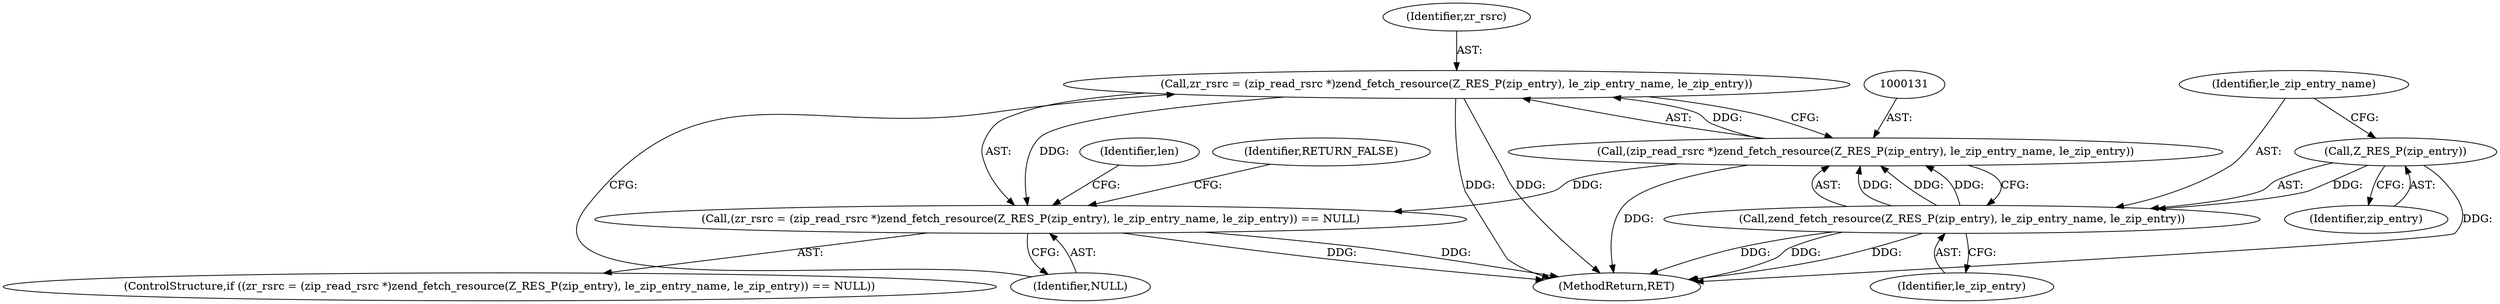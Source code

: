 digraph "0_php-src_3b8d4de300854b3517c7acb239b84f7726c1353c?w=1@pointer" {
"1000128" [label="(Call,zr_rsrc = (zip_read_rsrc *)zend_fetch_resource(Z_RES_P(zip_entry), le_zip_entry_name, le_zip_entry))"];
"1000130" [label="(Call,(zip_read_rsrc *)zend_fetch_resource(Z_RES_P(zip_entry), le_zip_entry_name, le_zip_entry))"];
"1000132" [label="(Call,zend_fetch_resource(Z_RES_P(zip_entry), le_zip_entry_name, le_zip_entry))"];
"1000133" [label="(Call,Z_RES_P(zip_entry))"];
"1000127" [label="(Call,(zr_rsrc = (zip_read_rsrc *)zend_fetch_resource(Z_RES_P(zip_entry), le_zip_entry_name, le_zip_entry)) == NULL)"];
"1000137" [label="(Identifier,NULL)"];
"1000136" [label="(Identifier,le_zip_entry)"];
"1000130" [label="(Call,(zip_read_rsrc *)zend_fetch_resource(Z_RES_P(zip_entry), le_zip_entry_name, le_zip_entry))"];
"1000134" [label="(Identifier,zip_entry)"];
"1000194" [label="(MethodReturn,RET)"];
"1000127" [label="(Call,(zr_rsrc = (zip_read_rsrc *)zend_fetch_resource(Z_RES_P(zip_entry), le_zip_entry_name, le_zip_entry)) == NULL)"];
"1000142" [label="(Identifier,len)"];
"1000139" [label="(Identifier,RETURN_FALSE)"];
"1000128" [label="(Call,zr_rsrc = (zip_read_rsrc *)zend_fetch_resource(Z_RES_P(zip_entry), le_zip_entry_name, le_zip_entry))"];
"1000133" [label="(Call,Z_RES_P(zip_entry))"];
"1000126" [label="(ControlStructure,if ((zr_rsrc = (zip_read_rsrc *)zend_fetch_resource(Z_RES_P(zip_entry), le_zip_entry_name, le_zip_entry)) == NULL))"];
"1000132" [label="(Call,zend_fetch_resource(Z_RES_P(zip_entry), le_zip_entry_name, le_zip_entry))"];
"1000135" [label="(Identifier,le_zip_entry_name)"];
"1000129" [label="(Identifier,zr_rsrc)"];
"1000128" -> "1000127"  [label="AST: "];
"1000128" -> "1000130"  [label="CFG: "];
"1000129" -> "1000128"  [label="AST: "];
"1000130" -> "1000128"  [label="AST: "];
"1000137" -> "1000128"  [label="CFG: "];
"1000128" -> "1000194"  [label="DDG: "];
"1000128" -> "1000194"  [label="DDG: "];
"1000128" -> "1000127"  [label="DDG: "];
"1000130" -> "1000128"  [label="DDG: "];
"1000130" -> "1000132"  [label="CFG: "];
"1000131" -> "1000130"  [label="AST: "];
"1000132" -> "1000130"  [label="AST: "];
"1000130" -> "1000194"  [label="DDG: "];
"1000130" -> "1000127"  [label="DDG: "];
"1000132" -> "1000130"  [label="DDG: "];
"1000132" -> "1000130"  [label="DDG: "];
"1000132" -> "1000130"  [label="DDG: "];
"1000132" -> "1000136"  [label="CFG: "];
"1000133" -> "1000132"  [label="AST: "];
"1000135" -> "1000132"  [label="AST: "];
"1000136" -> "1000132"  [label="AST: "];
"1000132" -> "1000194"  [label="DDG: "];
"1000132" -> "1000194"  [label="DDG: "];
"1000132" -> "1000194"  [label="DDG: "];
"1000133" -> "1000132"  [label="DDG: "];
"1000133" -> "1000134"  [label="CFG: "];
"1000134" -> "1000133"  [label="AST: "];
"1000135" -> "1000133"  [label="CFG: "];
"1000133" -> "1000194"  [label="DDG: "];
"1000127" -> "1000126"  [label="AST: "];
"1000127" -> "1000137"  [label="CFG: "];
"1000137" -> "1000127"  [label="AST: "];
"1000139" -> "1000127"  [label="CFG: "];
"1000142" -> "1000127"  [label="CFG: "];
"1000127" -> "1000194"  [label="DDG: "];
"1000127" -> "1000194"  [label="DDG: "];
}
